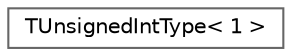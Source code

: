 digraph "Graphical Class Hierarchy"
{
 // INTERACTIVE_SVG=YES
 // LATEX_PDF_SIZE
  bgcolor="transparent";
  edge [fontname=Helvetica,fontsize=10,labelfontname=Helvetica,labelfontsize=10];
  node [fontname=Helvetica,fontsize=10,shape=box,height=0.2,width=0.4];
  rankdir="LR";
  Node0 [id="Node000000",label="TUnsignedIntType\< 1 \>",height=0.2,width=0.4,color="grey40", fillcolor="white", style="filled",URL="$df/dac/structTUnsignedIntType_3_011_01_4.html",tooltip=" "];
}
